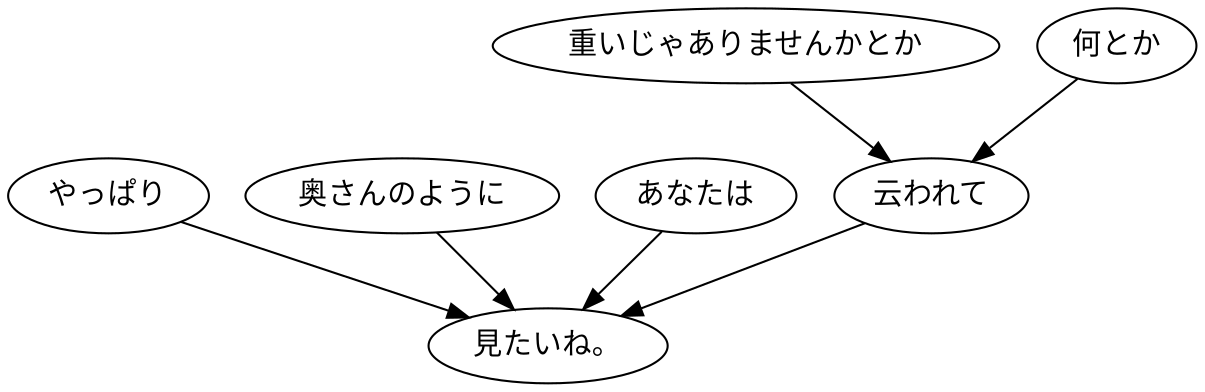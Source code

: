 digraph graph3672 {
	node0 [label="やっぱり"];
	node1 [label="奥さんのように"];
	node2 [label="あなたは"];
	node3 [label="重いじゃありませんかとか"];
	node4 [label="何とか"];
	node5 [label="云われて"];
	node6 [label="見たいね。"];
	node0 -> node6;
	node1 -> node6;
	node2 -> node6;
	node3 -> node5;
	node4 -> node5;
	node5 -> node6;
}
